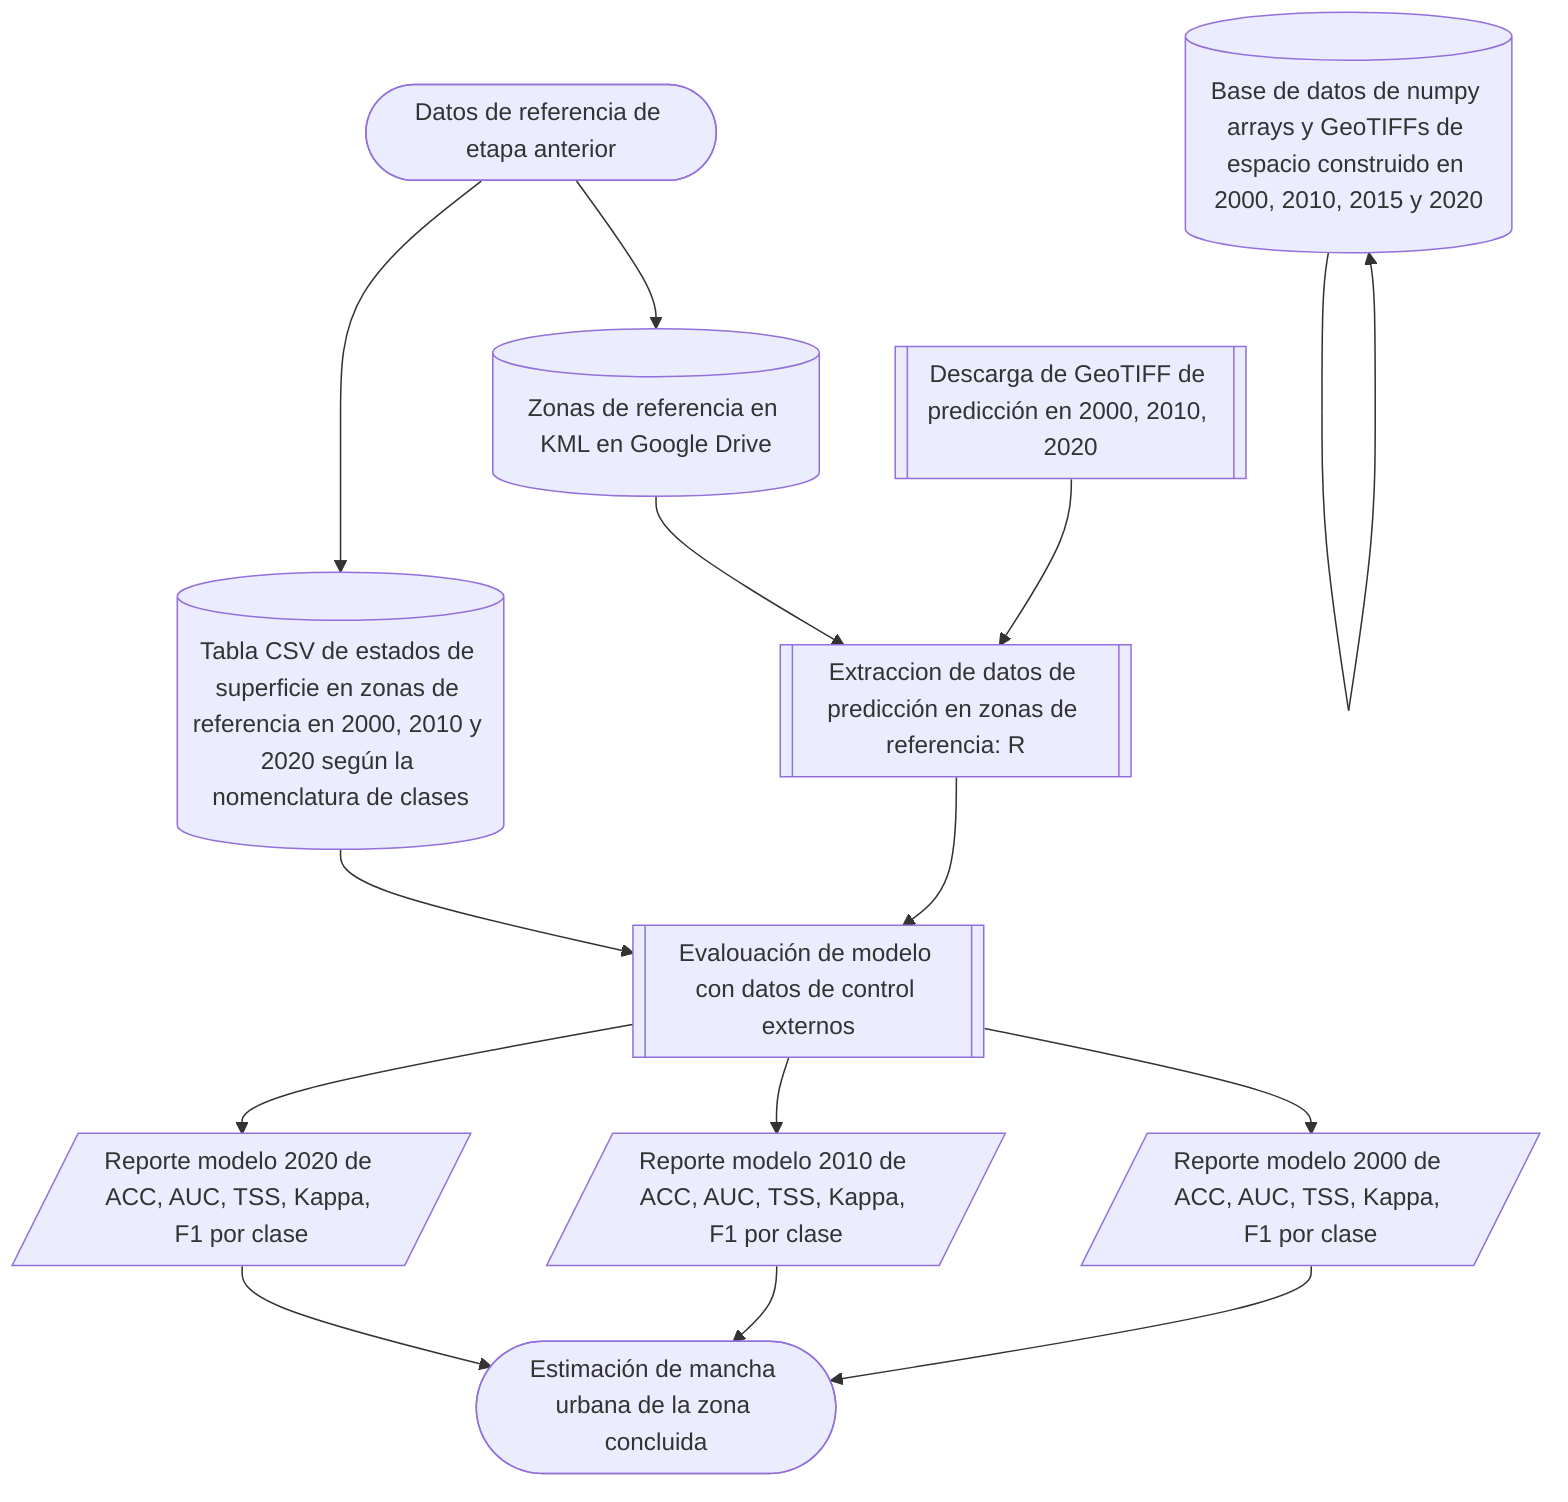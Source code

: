 flowchart TD
  START2([Datos de referencia de etapa anterior])
  START2-->B6
  START2-->B8

  B8[(Tabla CSV de estados de superficie en zonas de referencia en 2000, 2010 y 2020 según la nomenclatura de clases)]
  B8-->Z7
  B6[(Zonas de referencia en KML en Google Drive)]
  B6-->Z6

  Z4[(Base de datos de numpy arrays y GeoTIFFs de espacio construido en 2000, 2010, 2015 y 2020)]-->Z4

  Z5[[Descarga de GeoTIFF de predicción en 2000, 2010, 2020]]-->Z6
  Z6[[Extraccion de datos de predicción en zonas de referencia: R]]-->Z7
  Z7[[Evalouación de modelo con datos de control externos]]-->Z8A
  Z7-->Z8B
  Z7-->Z8C
  Z8A[/Reporte modelo 2020 de ACC, AUC, TSS, Kappa, F1 por clase/]-->END
  Z8B[/Reporte modelo 2010 de ACC, AUC, TSS, Kappa, F1 por clase/]-->END
  Z8C[/Reporte modelo 2000 de ACC, AUC, TSS, Kappa, F1 por clase/]-->END
  END([Estimación de mancha urbana de la zona concluida])